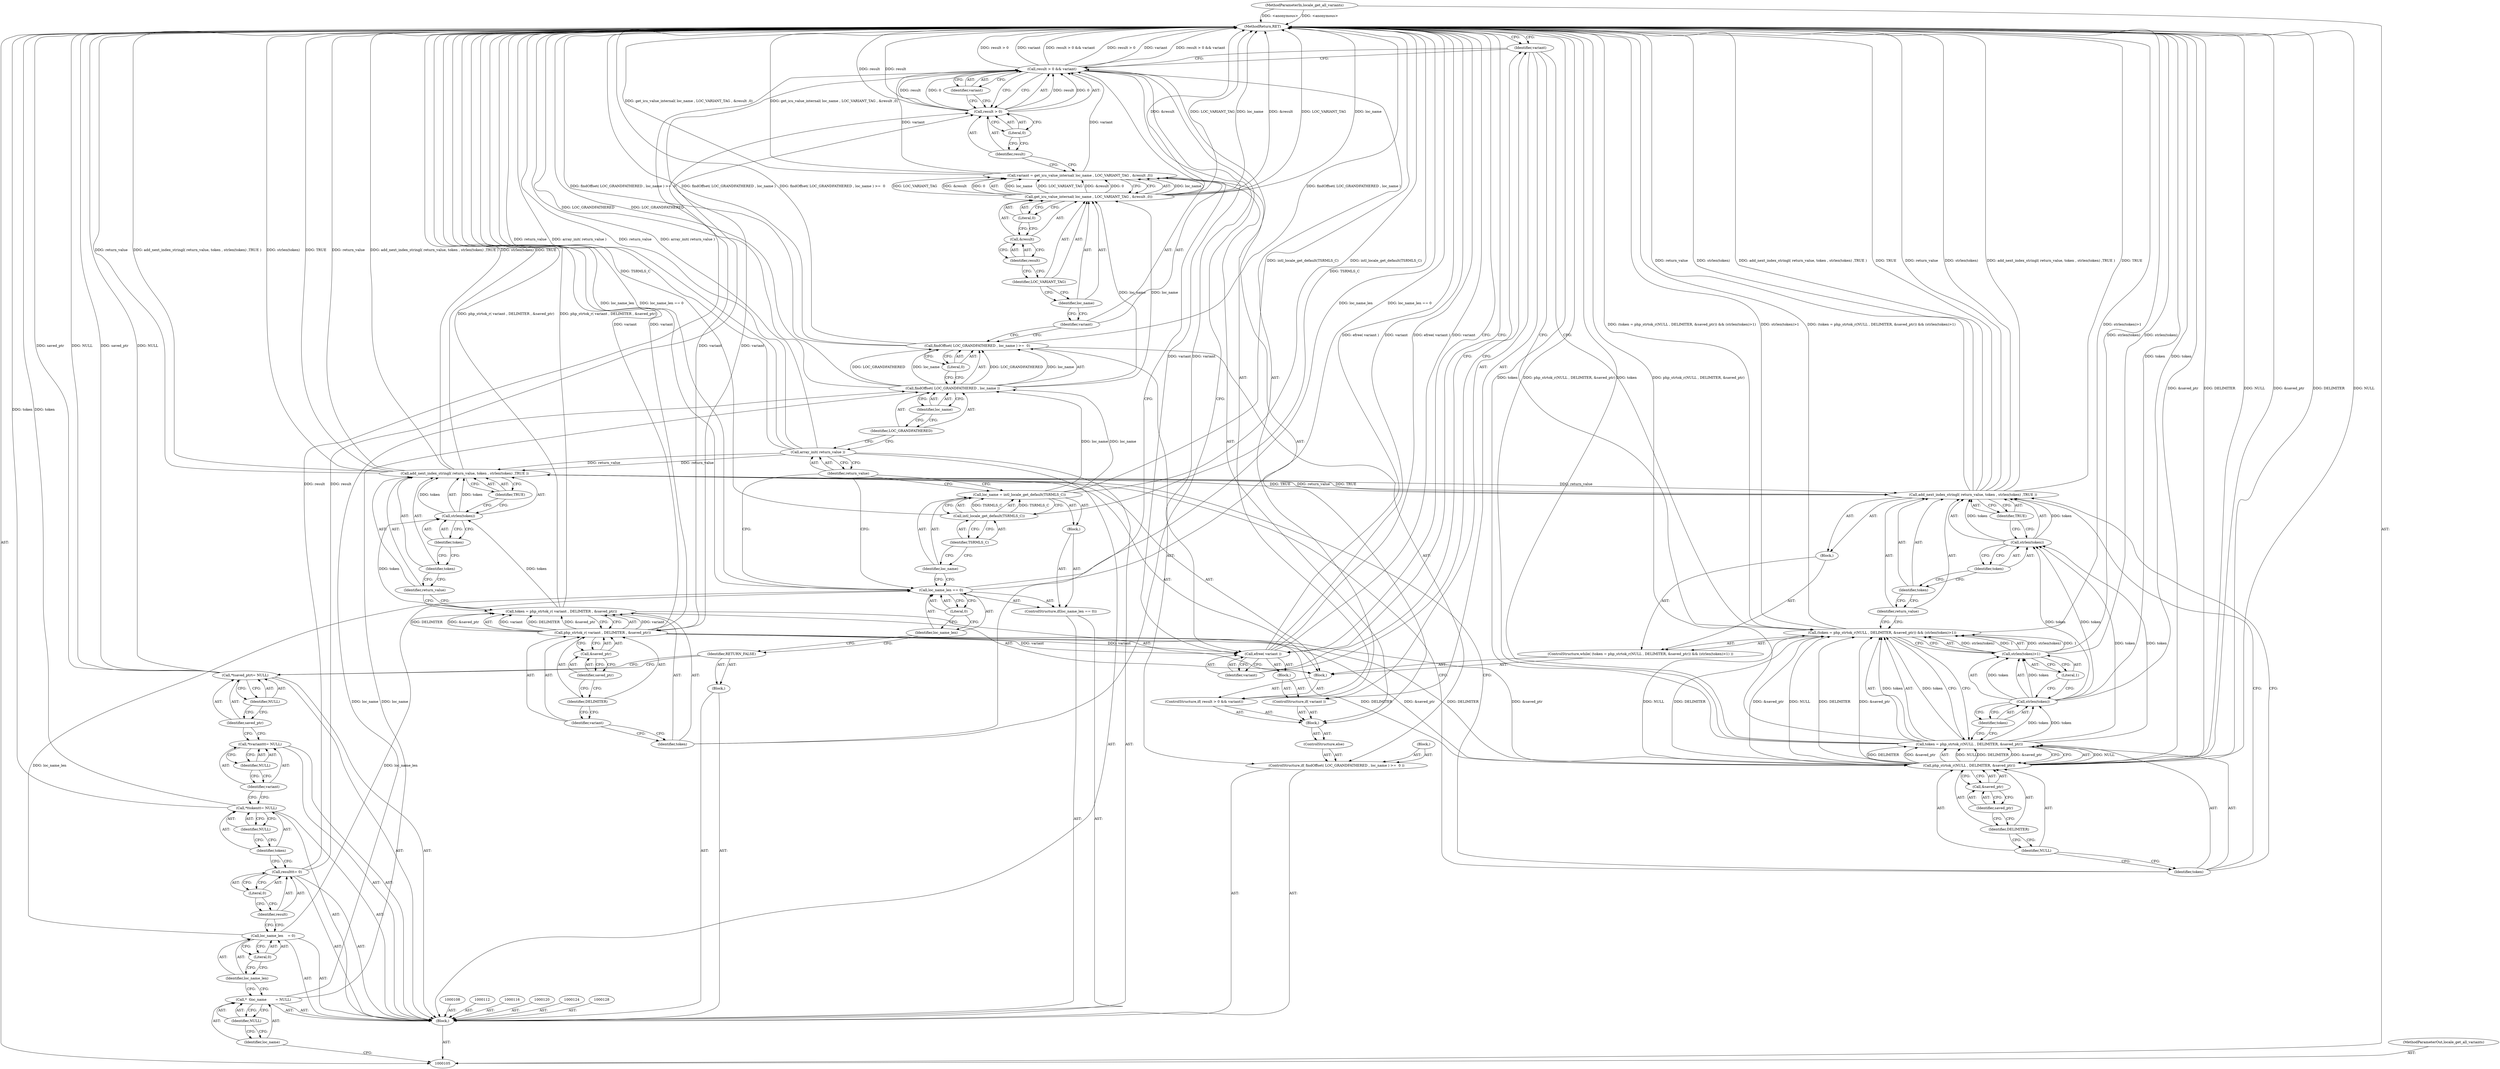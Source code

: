 digraph "1_php-src_97eff7eb57fc2320c267a949cffd622c38712484?w=1_9" {
"1000207" [label="(MethodReturn,RET)"];
"1000106" [label="(MethodParameterIn,locale_get_all_variants)"];
"1000285" [label="(MethodParameterOut,locale_get_all_variants)"];
"1000132" [label="(Block,)"];
"1000133" [label="(Identifier,RETURN_FALSE)"];
"1000107" [label="(Block,)"];
"1000134" [label="(ControlStructure,if(loc_name_len == 0))"];
"1000137" [label="(Literal,0)"];
"1000138" [label="(Block,)"];
"1000135" [label="(Call,loc_name_len == 0)"];
"1000136" [label="(Identifier,loc_name_len)"];
"1000141" [label="(Call,intl_locale_get_default(TSRMLS_C))"];
"1000139" [label="(Call,loc_name = intl_locale_get_default(TSRMLS_C))"];
"1000140" [label="(Identifier,loc_name)"];
"1000142" [label="(Identifier,TSRMLS_C)"];
"1000144" [label="(Identifier,return_value)"];
"1000143" [label="(Call,array_init( return_value ))"];
"1000145" [label="(ControlStructure,if( findOffset( LOC_GRANDFATHERED , loc_name ) >=  0 ))"];
"1000148" [label="(Identifier,LOC_GRANDFATHERED)"];
"1000149" [label="(Identifier,loc_name)"];
"1000146" [label="(Call,findOffset( LOC_GRANDFATHERED , loc_name ) >=  0)"];
"1000147" [label="(Call,findOffset( LOC_GRANDFATHERED , loc_name ))"];
"1000150" [label="(Literal,0)"];
"1000151" [label="(Block,)"];
"1000109" [label="(Call,*  \tloc_name        = NULL)"];
"1000110" [label="(Identifier,loc_name)"];
"1000111" [label="(Identifier,NULL)"];
"1000152" [label="(ControlStructure,else)"];
"1000153" [label="(Block,)"];
"1000156" [label="(Call,get_icu_value_internal( loc_name , LOC_VARIANT_TAG , &result ,0))"];
"1000154" [label="(Call,variant = get_icu_value_internal( loc_name , LOC_VARIANT_TAG , &result ,0))"];
"1000155" [label="(Identifier,variant)"];
"1000157" [label="(Identifier,loc_name)"];
"1000158" [label="(Identifier,LOC_VARIANT_TAG)"];
"1000159" [label="(Call,&result)"];
"1000160" [label="(Identifier,result)"];
"1000161" [label="(Literal,0)"];
"1000166" [label="(Literal,0)"];
"1000167" [label="(Identifier,variant)"];
"1000168" [label="(Block,)"];
"1000162" [label="(ControlStructure,if( result > 0 && variant))"];
"1000163" [label="(Call,result > 0 && variant)"];
"1000164" [label="(Call,result > 0)"];
"1000165" [label="(Identifier,result)"];
"1000171" [label="(Call,php_strtok_r( variant , DELIMITER , &saved_ptr))"];
"1000172" [label="(Identifier,variant)"];
"1000169" [label="(Call,token = php_strtok_r( variant , DELIMITER , &saved_ptr))"];
"1000170" [label="(Identifier,token)"];
"1000173" [label="(Identifier,DELIMITER)"];
"1000174" [label="(Call,&saved_ptr)"];
"1000175" [label="(Identifier,saved_ptr)"];
"1000177" [label="(Identifier,return_value)"];
"1000176" [label="(Call,add_next_index_stringl( return_value, token , strlen(token) ,TRUE ))"];
"1000178" [label="(Identifier,token)"];
"1000179" [label="(Call,strlen(token))"];
"1000180" [label="(Identifier,token)"];
"1000181" [label="(Identifier,TRUE)"];
"1000113" [label="(Call,loc_name_len    = 0)"];
"1000114" [label="(Identifier,loc_name_len)"];
"1000115" [label="(Literal,0)"];
"1000183" [label="(Call,(token = php_strtok_r(NULL , DELIMITER, &saved_ptr)) && (strlen(token)>1))"];
"1000184" [label="(Call,token = php_strtok_r(NULL , DELIMITER, &saved_ptr))"];
"1000185" [label="(Identifier,token)"];
"1000186" [label="(Call,php_strtok_r(NULL , DELIMITER, &saved_ptr))"];
"1000187" [label="(Identifier,NULL)"];
"1000182" [label="(ControlStructure,while( (token = php_strtok_r(NULL , DELIMITER, &saved_ptr)) && (strlen(token)>1) ))"];
"1000188" [label="(Identifier,DELIMITER)"];
"1000189" [label="(Call,&saved_ptr)"];
"1000190" [label="(Identifier,saved_ptr)"];
"1000191" [label="(Call,strlen(token)>1)"];
"1000192" [label="(Call,strlen(token))"];
"1000193" [label="(Identifier,token)"];
"1000194" [label="(Literal,1)"];
"1000195" [label="(Block,)"];
"1000197" [label="(Identifier,return_value)"];
"1000198" [label="(Identifier,token)"];
"1000196" [label="(Call,add_next_index_stringl( return_value, token , strlen(token) ,TRUE ))"];
"1000199" [label="(Call,strlen(token))"];
"1000200" [label="(Identifier,token)"];
"1000201" [label="(Identifier,TRUE)"];
"1000204" [label="(Block,)"];
"1000202" [label="(ControlStructure,if( variant ))"];
"1000203" [label="(Identifier,variant)"];
"1000206" [label="(Identifier,variant)"];
"1000205" [label="(Call,efree( variant ))"];
"1000119" [label="(Literal,0)"];
"1000117" [label="(Call,result\t\t= 0)"];
"1000118" [label="(Identifier,result)"];
"1000123" [label="(Identifier,NULL)"];
"1000121" [label="(Call,*\ttoken\t\t= NULL)"];
"1000122" [label="(Identifier,token)"];
"1000127" [label="(Identifier,NULL)"];
"1000125" [label="(Call,*\tvariant\t\t= NULL)"];
"1000126" [label="(Identifier,variant)"];
"1000131" [label="(Identifier,NULL)"];
"1000129" [label="(Call,*\tsaved_ptr\t= NULL)"];
"1000130" [label="(Identifier,saved_ptr)"];
"1000207" -> "1000105"  [label="AST: "];
"1000207" -> "1000205"  [label="CFG: "];
"1000207" -> "1000203"  [label="CFG: "];
"1000184" -> "1000207"  [label="DDG: token"];
"1000184" -> "1000207"  [label="DDG: php_strtok_r(NULL , DELIMITER, &saved_ptr)"];
"1000156" -> "1000207"  [label="DDG: loc_name"];
"1000156" -> "1000207"  [label="DDG: &result"];
"1000156" -> "1000207"  [label="DDG: LOC_VARIANT_TAG"];
"1000176" -> "1000207"  [label="DDG: strlen(token)"];
"1000176" -> "1000207"  [label="DDG: TRUE"];
"1000176" -> "1000207"  [label="DDG: return_value"];
"1000176" -> "1000207"  [label="DDG: add_next_index_stringl( return_value, token , strlen(token) ,TRUE )"];
"1000186" -> "1000207"  [label="DDG: &saved_ptr"];
"1000186" -> "1000207"  [label="DDG: DELIMITER"];
"1000186" -> "1000207"  [label="DDG: NULL"];
"1000154" -> "1000207"  [label="DDG: get_icu_value_internal( loc_name , LOC_VARIANT_TAG , &result ,0)"];
"1000205" -> "1000207"  [label="DDG: efree( variant )"];
"1000205" -> "1000207"  [label="DDG: variant"];
"1000129" -> "1000207"  [label="DDG: saved_ptr"];
"1000129" -> "1000207"  [label="DDG: NULL"];
"1000163" -> "1000207"  [label="DDG: result > 0"];
"1000163" -> "1000207"  [label="DDG: variant"];
"1000163" -> "1000207"  [label="DDG: result > 0 && variant"];
"1000171" -> "1000207"  [label="DDG: variant"];
"1000141" -> "1000207"  [label="DDG: TSRMLS_C"];
"1000196" -> "1000207"  [label="DDG: TRUE"];
"1000196" -> "1000207"  [label="DDG: return_value"];
"1000196" -> "1000207"  [label="DDG: strlen(token)"];
"1000196" -> "1000207"  [label="DDG: add_next_index_stringl( return_value, token , strlen(token) ,TRUE )"];
"1000139" -> "1000207"  [label="DDG: intl_locale_get_default(TSRMLS_C)"];
"1000143" -> "1000207"  [label="DDG: return_value"];
"1000143" -> "1000207"  [label="DDG: array_init( return_value )"];
"1000183" -> "1000207"  [label="DDG: strlen(token)>1"];
"1000183" -> "1000207"  [label="DDG: (token = php_strtok_r(NULL , DELIMITER, &saved_ptr)) && (strlen(token)>1)"];
"1000147" -> "1000207"  [label="DDG: LOC_GRANDFATHERED"];
"1000135" -> "1000207"  [label="DDG: loc_name_len == 0"];
"1000135" -> "1000207"  [label="DDG: loc_name_len"];
"1000192" -> "1000207"  [label="DDG: token"];
"1000121" -> "1000207"  [label="DDG: token"];
"1000169" -> "1000207"  [label="DDG: php_strtok_r( variant , DELIMITER , &saved_ptr)"];
"1000146" -> "1000207"  [label="DDG: findOffset( LOC_GRANDFATHERED , loc_name ) >=  0"];
"1000146" -> "1000207"  [label="DDG: findOffset( LOC_GRANDFATHERED , loc_name )"];
"1000191" -> "1000207"  [label="DDG: strlen(token)"];
"1000106" -> "1000207"  [label="DDG: <anonymous>"];
"1000164" -> "1000207"  [label="DDG: result"];
"1000106" -> "1000105"  [label="AST: "];
"1000106" -> "1000207"  [label="DDG: <anonymous>"];
"1000285" -> "1000105"  [label="AST: "];
"1000132" -> "1000107"  [label="AST: "];
"1000133" -> "1000132"  [label="AST: "];
"1000133" -> "1000132"  [label="AST: "];
"1000133" -> "1000129"  [label="CFG: "];
"1000136" -> "1000133"  [label="CFG: "];
"1000107" -> "1000105"  [label="AST: "];
"1000108" -> "1000107"  [label="AST: "];
"1000109" -> "1000107"  [label="AST: "];
"1000112" -> "1000107"  [label="AST: "];
"1000113" -> "1000107"  [label="AST: "];
"1000116" -> "1000107"  [label="AST: "];
"1000117" -> "1000107"  [label="AST: "];
"1000120" -> "1000107"  [label="AST: "];
"1000121" -> "1000107"  [label="AST: "];
"1000124" -> "1000107"  [label="AST: "];
"1000125" -> "1000107"  [label="AST: "];
"1000128" -> "1000107"  [label="AST: "];
"1000129" -> "1000107"  [label="AST: "];
"1000132" -> "1000107"  [label="AST: "];
"1000134" -> "1000107"  [label="AST: "];
"1000143" -> "1000107"  [label="AST: "];
"1000145" -> "1000107"  [label="AST: "];
"1000134" -> "1000107"  [label="AST: "];
"1000135" -> "1000134"  [label="AST: "];
"1000138" -> "1000134"  [label="AST: "];
"1000137" -> "1000135"  [label="AST: "];
"1000137" -> "1000136"  [label="CFG: "];
"1000135" -> "1000137"  [label="CFG: "];
"1000138" -> "1000134"  [label="AST: "];
"1000139" -> "1000138"  [label="AST: "];
"1000135" -> "1000134"  [label="AST: "];
"1000135" -> "1000137"  [label="CFG: "];
"1000136" -> "1000135"  [label="AST: "];
"1000137" -> "1000135"  [label="AST: "];
"1000140" -> "1000135"  [label="CFG: "];
"1000144" -> "1000135"  [label="CFG: "];
"1000135" -> "1000207"  [label="DDG: loc_name_len == 0"];
"1000135" -> "1000207"  [label="DDG: loc_name_len"];
"1000113" -> "1000135"  [label="DDG: loc_name_len"];
"1000136" -> "1000135"  [label="AST: "];
"1000136" -> "1000133"  [label="CFG: "];
"1000137" -> "1000136"  [label="CFG: "];
"1000141" -> "1000139"  [label="AST: "];
"1000141" -> "1000142"  [label="CFG: "];
"1000142" -> "1000141"  [label="AST: "];
"1000139" -> "1000141"  [label="CFG: "];
"1000141" -> "1000207"  [label="DDG: TSRMLS_C"];
"1000141" -> "1000139"  [label="DDG: TSRMLS_C"];
"1000139" -> "1000138"  [label="AST: "];
"1000139" -> "1000141"  [label="CFG: "];
"1000140" -> "1000139"  [label="AST: "];
"1000141" -> "1000139"  [label="AST: "];
"1000144" -> "1000139"  [label="CFG: "];
"1000139" -> "1000207"  [label="DDG: intl_locale_get_default(TSRMLS_C)"];
"1000141" -> "1000139"  [label="DDG: TSRMLS_C"];
"1000139" -> "1000147"  [label="DDG: loc_name"];
"1000140" -> "1000139"  [label="AST: "];
"1000140" -> "1000135"  [label="CFG: "];
"1000142" -> "1000140"  [label="CFG: "];
"1000142" -> "1000141"  [label="AST: "];
"1000142" -> "1000140"  [label="CFG: "];
"1000141" -> "1000142"  [label="CFG: "];
"1000144" -> "1000143"  [label="AST: "];
"1000144" -> "1000139"  [label="CFG: "];
"1000144" -> "1000135"  [label="CFG: "];
"1000143" -> "1000144"  [label="CFG: "];
"1000143" -> "1000107"  [label="AST: "];
"1000143" -> "1000144"  [label="CFG: "];
"1000144" -> "1000143"  [label="AST: "];
"1000148" -> "1000143"  [label="CFG: "];
"1000143" -> "1000207"  [label="DDG: return_value"];
"1000143" -> "1000207"  [label="DDG: array_init( return_value )"];
"1000143" -> "1000176"  [label="DDG: return_value"];
"1000145" -> "1000107"  [label="AST: "];
"1000146" -> "1000145"  [label="AST: "];
"1000151" -> "1000145"  [label="AST: "];
"1000152" -> "1000145"  [label="AST: "];
"1000148" -> "1000147"  [label="AST: "];
"1000148" -> "1000143"  [label="CFG: "];
"1000149" -> "1000148"  [label="CFG: "];
"1000149" -> "1000147"  [label="AST: "];
"1000149" -> "1000148"  [label="CFG: "];
"1000147" -> "1000149"  [label="CFG: "];
"1000146" -> "1000145"  [label="AST: "];
"1000146" -> "1000150"  [label="CFG: "];
"1000147" -> "1000146"  [label="AST: "];
"1000150" -> "1000146"  [label="AST: "];
"1000155" -> "1000146"  [label="CFG: "];
"1000146" -> "1000207"  [label="DDG: findOffset( LOC_GRANDFATHERED , loc_name ) >=  0"];
"1000146" -> "1000207"  [label="DDG: findOffset( LOC_GRANDFATHERED , loc_name )"];
"1000147" -> "1000146"  [label="DDG: LOC_GRANDFATHERED"];
"1000147" -> "1000146"  [label="DDG: loc_name"];
"1000147" -> "1000146"  [label="AST: "];
"1000147" -> "1000149"  [label="CFG: "];
"1000148" -> "1000147"  [label="AST: "];
"1000149" -> "1000147"  [label="AST: "];
"1000150" -> "1000147"  [label="CFG: "];
"1000147" -> "1000207"  [label="DDG: LOC_GRANDFATHERED"];
"1000147" -> "1000146"  [label="DDG: LOC_GRANDFATHERED"];
"1000147" -> "1000146"  [label="DDG: loc_name"];
"1000139" -> "1000147"  [label="DDG: loc_name"];
"1000109" -> "1000147"  [label="DDG: loc_name"];
"1000147" -> "1000156"  [label="DDG: loc_name"];
"1000150" -> "1000146"  [label="AST: "];
"1000150" -> "1000147"  [label="CFG: "];
"1000146" -> "1000150"  [label="CFG: "];
"1000151" -> "1000145"  [label="AST: "];
"1000109" -> "1000107"  [label="AST: "];
"1000109" -> "1000111"  [label="CFG: "];
"1000110" -> "1000109"  [label="AST: "];
"1000111" -> "1000109"  [label="AST: "];
"1000114" -> "1000109"  [label="CFG: "];
"1000109" -> "1000147"  [label="DDG: loc_name"];
"1000110" -> "1000109"  [label="AST: "];
"1000110" -> "1000105"  [label="CFG: "];
"1000111" -> "1000110"  [label="CFG: "];
"1000111" -> "1000109"  [label="AST: "];
"1000111" -> "1000110"  [label="CFG: "];
"1000109" -> "1000111"  [label="CFG: "];
"1000152" -> "1000145"  [label="AST: "];
"1000153" -> "1000152"  [label="AST: "];
"1000153" -> "1000152"  [label="AST: "];
"1000154" -> "1000153"  [label="AST: "];
"1000162" -> "1000153"  [label="AST: "];
"1000202" -> "1000153"  [label="AST: "];
"1000156" -> "1000154"  [label="AST: "];
"1000156" -> "1000161"  [label="CFG: "];
"1000157" -> "1000156"  [label="AST: "];
"1000158" -> "1000156"  [label="AST: "];
"1000159" -> "1000156"  [label="AST: "];
"1000161" -> "1000156"  [label="AST: "];
"1000154" -> "1000156"  [label="CFG: "];
"1000156" -> "1000207"  [label="DDG: loc_name"];
"1000156" -> "1000207"  [label="DDG: &result"];
"1000156" -> "1000207"  [label="DDG: LOC_VARIANT_TAG"];
"1000156" -> "1000154"  [label="DDG: loc_name"];
"1000156" -> "1000154"  [label="DDG: LOC_VARIANT_TAG"];
"1000156" -> "1000154"  [label="DDG: &result"];
"1000156" -> "1000154"  [label="DDG: 0"];
"1000147" -> "1000156"  [label="DDG: loc_name"];
"1000154" -> "1000153"  [label="AST: "];
"1000154" -> "1000156"  [label="CFG: "];
"1000155" -> "1000154"  [label="AST: "];
"1000156" -> "1000154"  [label="AST: "];
"1000165" -> "1000154"  [label="CFG: "];
"1000154" -> "1000207"  [label="DDG: get_icu_value_internal( loc_name , LOC_VARIANT_TAG , &result ,0)"];
"1000156" -> "1000154"  [label="DDG: loc_name"];
"1000156" -> "1000154"  [label="DDG: LOC_VARIANT_TAG"];
"1000156" -> "1000154"  [label="DDG: &result"];
"1000156" -> "1000154"  [label="DDG: 0"];
"1000154" -> "1000163"  [label="DDG: variant"];
"1000155" -> "1000154"  [label="AST: "];
"1000155" -> "1000146"  [label="CFG: "];
"1000157" -> "1000155"  [label="CFG: "];
"1000157" -> "1000156"  [label="AST: "];
"1000157" -> "1000155"  [label="CFG: "];
"1000158" -> "1000157"  [label="CFG: "];
"1000158" -> "1000156"  [label="AST: "];
"1000158" -> "1000157"  [label="CFG: "];
"1000160" -> "1000158"  [label="CFG: "];
"1000159" -> "1000156"  [label="AST: "];
"1000159" -> "1000160"  [label="CFG: "];
"1000160" -> "1000159"  [label="AST: "];
"1000161" -> "1000159"  [label="CFG: "];
"1000160" -> "1000159"  [label="AST: "];
"1000160" -> "1000158"  [label="CFG: "];
"1000159" -> "1000160"  [label="CFG: "];
"1000161" -> "1000156"  [label="AST: "];
"1000161" -> "1000159"  [label="CFG: "];
"1000156" -> "1000161"  [label="CFG: "];
"1000166" -> "1000164"  [label="AST: "];
"1000166" -> "1000165"  [label="CFG: "];
"1000164" -> "1000166"  [label="CFG: "];
"1000167" -> "1000163"  [label="AST: "];
"1000167" -> "1000164"  [label="CFG: "];
"1000163" -> "1000167"  [label="CFG: "];
"1000168" -> "1000162"  [label="AST: "];
"1000169" -> "1000168"  [label="AST: "];
"1000176" -> "1000168"  [label="AST: "];
"1000182" -> "1000168"  [label="AST: "];
"1000162" -> "1000153"  [label="AST: "];
"1000163" -> "1000162"  [label="AST: "];
"1000168" -> "1000162"  [label="AST: "];
"1000163" -> "1000162"  [label="AST: "];
"1000163" -> "1000164"  [label="CFG: "];
"1000163" -> "1000167"  [label="CFG: "];
"1000164" -> "1000163"  [label="AST: "];
"1000167" -> "1000163"  [label="AST: "];
"1000170" -> "1000163"  [label="CFG: "];
"1000203" -> "1000163"  [label="CFG: "];
"1000163" -> "1000207"  [label="DDG: result > 0"];
"1000163" -> "1000207"  [label="DDG: variant"];
"1000163" -> "1000207"  [label="DDG: result > 0 && variant"];
"1000164" -> "1000163"  [label="DDG: result"];
"1000164" -> "1000163"  [label="DDG: 0"];
"1000154" -> "1000163"  [label="DDG: variant"];
"1000163" -> "1000171"  [label="DDG: variant"];
"1000163" -> "1000205"  [label="DDG: variant"];
"1000164" -> "1000163"  [label="AST: "];
"1000164" -> "1000166"  [label="CFG: "];
"1000165" -> "1000164"  [label="AST: "];
"1000166" -> "1000164"  [label="AST: "];
"1000167" -> "1000164"  [label="CFG: "];
"1000163" -> "1000164"  [label="CFG: "];
"1000164" -> "1000207"  [label="DDG: result"];
"1000164" -> "1000163"  [label="DDG: result"];
"1000164" -> "1000163"  [label="DDG: 0"];
"1000117" -> "1000164"  [label="DDG: result"];
"1000165" -> "1000164"  [label="AST: "];
"1000165" -> "1000154"  [label="CFG: "];
"1000166" -> "1000165"  [label="CFG: "];
"1000171" -> "1000169"  [label="AST: "];
"1000171" -> "1000174"  [label="CFG: "];
"1000172" -> "1000171"  [label="AST: "];
"1000173" -> "1000171"  [label="AST: "];
"1000174" -> "1000171"  [label="AST: "];
"1000169" -> "1000171"  [label="CFG: "];
"1000171" -> "1000207"  [label="DDG: variant"];
"1000171" -> "1000169"  [label="DDG: variant"];
"1000171" -> "1000169"  [label="DDG: DELIMITER"];
"1000171" -> "1000169"  [label="DDG: &saved_ptr"];
"1000163" -> "1000171"  [label="DDG: variant"];
"1000171" -> "1000186"  [label="DDG: DELIMITER"];
"1000171" -> "1000186"  [label="DDG: &saved_ptr"];
"1000171" -> "1000205"  [label="DDG: variant"];
"1000172" -> "1000171"  [label="AST: "];
"1000172" -> "1000170"  [label="CFG: "];
"1000173" -> "1000172"  [label="CFG: "];
"1000169" -> "1000168"  [label="AST: "];
"1000169" -> "1000171"  [label="CFG: "];
"1000170" -> "1000169"  [label="AST: "];
"1000171" -> "1000169"  [label="AST: "];
"1000177" -> "1000169"  [label="CFG: "];
"1000169" -> "1000207"  [label="DDG: php_strtok_r( variant , DELIMITER , &saved_ptr)"];
"1000171" -> "1000169"  [label="DDG: variant"];
"1000171" -> "1000169"  [label="DDG: DELIMITER"];
"1000171" -> "1000169"  [label="DDG: &saved_ptr"];
"1000169" -> "1000179"  [label="DDG: token"];
"1000170" -> "1000169"  [label="AST: "];
"1000170" -> "1000163"  [label="CFG: "];
"1000172" -> "1000170"  [label="CFG: "];
"1000173" -> "1000171"  [label="AST: "];
"1000173" -> "1000172"  [label="CFG: "];
"1000175" -> "1000173"  [label="CFG: "];
"1000174" -> "1000171"  [label="AST: "];
"1000174" -> "1000175"  [label="CFG: "];
"1000175" -> "1000174"  [label="AST: "];
"1000171" -> "1000174"  [label="CFG: "];
"1000175" -> "1000174"  [label="AST: "];
"1000175" -> "1000173"  [label="CFG: "];
"1000174" -> "1000175"  [label="CFG: "];
"1000177" -> "1000176"  [label="AST: "];
"1000177" -> "1000169"  [label="CFG: "];
"1000178" -> "1000177"  [label="CFG: "];
"1000176" -> "1000168"  [label="AST: "];
"1000176" -> "1000181"  [label="CFG: "];
"1000177" -> "1000176"  [label="AST: "];
"1000178" -> "1000176"  [label="AST: "];
"1000179" -> "1000176"  [label="AST: "];
"1000181" -> "1000176"  [label="AST: "];
"1000185" -> "1000176"  [label="CFG: "];
"1000176" -> "1000207"  [label="DDG: strlen(token)"];
"1000176" -> "1000207"  [label="DDG: TRUE"];
"1000176" -> "1000207"  [label="DDG: return_value"];
"1000176" -> "1000207"  [label="DDG: add_next_index_stringl( return_value, token , strlen(token) ,TRUE )"];
"1000143" -> "1000176"  [label="DDG: return_value"];
"1000179" -> "1000176"  [label="DDG: token"];
"1000176" -> "1000196"  [label="DDG: return_value"];
"1000176" -> "1000196"  [label="DDG: TRUE"];
"1000178" -> "1000176"  [label="AST: "];
"1000178" -> "1000177"  [label="CFG: "];
"1000180" -> "1000178"  [label="CFG: "];
"1000179" -> "1000176"  [label="AST: "];
"1000179" -> "1000180"  [label="CFG: "];
"1000180" -> "1000179"  [label="AST: "];
"1000181" -> "1000179"  [label="CFG: "];
"1000179" -> "1000176"  [label="DDG: token"];
"1000169" -> "1000179"  [label="DDG: token"];
"1000180" -> "1000179"  [label="AST: "];
"1000180" -> "1000178"  [label="CFG: "];
"1000179" -> "1000180"  [label="CFG: "];
"1000181" -> "1000176"  [label="AST: "];
"1000181" -> "1000179"  [label="CFG: "];
"1000176" -> "1000181"  [label="CFG: "];
"1000113" -> "1000107"  [label="AST: "];
"1000113" -> "1000115"  [label="CFG: "];
"1000114" -> "1000113"  [label="AST: "];
"1000115" -> "1000113"  [label="AST: "];
"1000118" -> "1000113"  [label="CFG: "];
"1000113" -> "1000135"  [label="DDG: loc_name_len"];
"1000114" -> "1000113"  [label="AST: "];
"1000114" -> "1000109"  [label="CFG: "];
"1000115" -> "1000114"  [label="CFG: "];
"1000115" -> "1000113"  [label="AST: "];
"1000115" -> "1000114"  [label="CFG: "];
"1000113" -> "1000115"  [label="CFG: "];
"1000183" -> "1000182"  [label="AST: "];
"1000183" -> "1000184"  [label="CFG: "];
"1000183" -> "1000191"  [label="CFG: "];
"1000184" -> "1000183"  [label="AST: "];
"1000191" -> "1000183"  [label="AST: "];
"1000197" -> "1000183"  [label="CFG: "];
"1000203" -> "1000183"  [label="CFG: "];
"1000183" -> "1000207"  [label="DDG: strlen(token)>1"];
"1000183" -> "1000207"  [label="DDG: (token = php_strtok_r(NULL , DELIMITER, &saved_ptr)) && (strlen(token)>1)"];
"1000184" -> "1000183"  [label="DDG: token"];
"1000186" -> "1000183"  [label="DDG: NULL"];
"1000186" -> "1000183"  [label="DDG: DELIMITER"];
"1000186" -> "1000183"  [label="DDG: &saved_ptr"];
"1000191" -> "1000183"  [label="DDG: strlen(token)"];
"1000191" -> "1000183"  [label="DDG: 1"];
"1000184" -> "1000183"  [label="AST: "];
"1000184" -> "1000186"  [label="CFG: "];
"1000185" -> "1000184"  [label="AST: "];
"1000186" -> "1000184"  [label="AST: "];
"1000193" -> "1000184"  [label="CFG: "];
"1000183" -> "1000184"  [label="CFG: "];
"1000184" -> "1000207"  [label="DDG: token"];
"1000184" -> "1000207"  [label="DDG: php_strtok_r(NULL , DELIMITER, &saved_ptr)"];
"1000184" -> "1000183"  [label="DDG: token"];
"1000186" -> "1000184"  [label="DDG: NULL"];
"1000186" -> "1000184"  [label="DDG: DELIMITER"];
"1000186" -> "1000184"  [label="DDG: &saved_ptr"];
"1000184" -> "1000192"  [label="DDG: token"];
"1000184" -> "1000199"  [label="DDG: token"];
"1000185" -> "1000184"  [label="AST: "];
"1000185" -> "1000196"  [label="CFG: "];
"1000185" -> "1000176"  [label="CFG: "];
"1000187" -> "1000185"  [label="CFG: "];
"1000186" -> "1000184"  [label="AST: "];
"1000186" -> "1000189"  [label="CFG: "];
"1000187" -> "1000186"  [label="AST: "];
"1000188" -> "1000186"  [label="AST: "];
"1000189" -> "1000186"  [label="AST: "];
"1000184" -> "1000186"  [label="CFG: "];
"1000186" -> "1000207"  [label="DDG: &saved_ptr"];
"1000186" -> "1000207"  [label="DDG: DELIMITER"];
"1000186" -> "1000207"  [label="DDG: NULL"];
"1000186" -> "1000183"  [label="DDG: NULL"];
"1000186" -> "1000183"  [label="DDG: DELIMITER"];
"1000186" -> "1000183"  [label="DDG: &saved_ptr"];
"1000186" -> "1000184"  [label="DDG: NULL"];
"1000186" -> "1000184"  [label="DDG: DELIMITER"];
"1000186" -> "1000184"  [label="DDG: &saved_ptr"];
"1000171" -> "1000186"  [label="DDG: DELIMITER"];
"1000171" -> "1000186"  [label="DDG: &saved_ptr"];
"1000187" -> "1000186"  [label="AST: "];
"1000187" -> "1000185"  [label="CFG: "];
"1000188" -> "1000187"  [label="CFG: "];
"1000182" -> "1000168"  [label="AST: "];
"1000183" -> "1000182"  [label="AST: "];
"1000195" -> "1000182"  [label="AST: "];
"1000188" -> "1000186"  [label="AST: "];
"1000188" -> "1000187"  [label="CFG: "];
"1000190" -> "1000188"  [label="CFG: "];
"1000189" -> "1000186"  [label="AST: "];
"1000189" -> "1000190"  [label="CFG: "];
"1000190" -> "1000189"  [label="AST: "];
"1000186" -> "1000189"  [label="CFG: "];
"1000190" -> "1000189"  [label="AST: "];
"1000190" -> "1000188"  [label="CFG: "];
"1000189" -> "1000190"  [label="CFG: "];
"1000191" -> "1000183"  [label="AST: "];
"1000191" -> "1000194"  [label="CFG: "];
"1000192" -> "1000191"  [label="AST: "];
"1000194" -> "1000191"  [label="AST: "];
"1000183" -> "1000191"  [label="CFG: "];
"1000191" -> "1000207"  [label="DDG: strlen(token)"];
"1000191" -> "1000183"  [label="DDG: strlen(token)"];
"1000191" -> "1000183"  [label="DDG: 1"];
"1000192" -> "1000191"  [label="DDG: token"];
"1000192" -> "1000191"  [label="AST: "];
"1000192" -> "1000193"  [label="CFG: "];
"1000193" -> "1000192"  [label="AST: "];
"1000194" -> "1000192"  [label="CFG: "];
"1000192" -> "1000207"  [label="DDG: token"];
"1000192" -> "1000191"  [label="DDG: token"];
"1000184" -> "1000192"  [label="DDG: token"];
"1000192" -> "1000199"  [label="DDG: token"];
"1000193" -> "1000192"  [label="AST: "];
"1000193" -> "1000184"  [label="CFG: "];
"1000192" -> "1000193"  [label="CFG: "];
"1000194" -> "1000191"  [label="AST: "];
"1000194" -> "1000192"  [label="CFG: "];
"1000191" -> "1000194"  [label="CFG: "];
"1000195" -> "1000182"  [label="AST: "];
"1000196" -> "1000195"  [label="AST: "];
"1000197" -> "1000196"  [label="AST: "];
"1000197" -> "1000183"  [label="CFG: "];
"1000198" -> "1000197"  [label="CFG: "];
"1000198" -> "1000196"  [label="AST: "];
"1000198" -> "1000197"  [label="CFG: "];
"1000200" -> "1000198"  [label="CFG: "];
"1000196" -> "1000195"  [label="AST: "];
"1000196" -> "1000201"  [label="CFG: "];
"1000197" -> "1000196"  [label="AST: "];
"1000198" -> "1000196"  [label="AST: "];
"1000199" -> "1000196"  [label="AST: "];
"1000201" -> "1000196"  [label="AST: "];
"1000185" -> "1000196"  [label="CFG: "];
"1000196" -> "1000207"  [label="DDG: TRUE"];
"1000196" -> "1000207"  [label="DDG: return_value"];
"1000196" -> "1000207"  [label="DDG: strlen(token)"];
"1000196" -> "1000207"  [label="DDG: add_next_index_stringl( return_value, token , strlen(token) ,TRUE )"];
"1000176" -> "1000196"  [label="DDG: return_value"];
"1000176" -> "1000196"  [label="DDG: TRUE"];
"1000199" -> "1000196"  [label="DDG: token"];
"1000199" -> "1000196"  [label="AST: "];
"1000199" -> "1000200"  [label="CFG: "];
"1000200" -> "1000199"  [label="AST: "];
"1000201" -> "1000199"  [label="CFG: "];
"1000199" -> "1000196"  [label="DDG: token"];
"1000184" -> "1000199"  [label="DDG: token"];
"1000192" -> "1000199"  [label="DDG: token"];
"1000200" -> "1000199"  [label="AST: "];
"1000200" -> "1000198"  [label="CFG: "];
"1000199" -> "1000200"  [label="CFG: "];
"1000201" -> "1000196"  [label="AST: "];
"1000201" -> "1000199"  [label="CFG: "];
"1000196" -> "1000201"  [label="CFG: "];
"1000204" -> "1000202"  [label="AST: "];
"1000205" -> "1000204"  [label="AST: "];
"1000202" -> "1000153"  [label="AST: "];
"1000203" -> "1000202"  [label="AST: "];
"1000204" -> "1000202"  [label="AST: "];
"1000203" -> "1000202"  [label="AST: "];
"1000203" -> "1000183"  [label="CFG: "];
"1000203" -> "1000163"  [label="CFG: "];
"1000206" -> "1000203"  [label="CFG: "];
"1000207" -> "1000203"  [label="CFG: "];
"1000206" -> "1000205"  [label="AST: "];
"1000206" -> "1000203"  [label="CFG: "];
"1000205" -> "1000206"  [label="CFG: "];
"1000205" -> "1000204"  [label="AST: "];
"1000205" -> "1000206"  [label="CFG: "];
"1000206" -> "1000205"  [label="AST: "];
"1000207" -> "1000205"  [label="CFG: "];
"1000205" -> "1000207"  [label="DDG: efree( variant )"];
"1000205" -> "1000207"  [label="DDG: variant"];
"1000171" -> "1000205"  [label="DDG: variant"];
"1000163" -> "1000205"  [label="DDG: variant"];
"1000119" -> "1000117"  [label="AST: "];
"1000119" -> "1000118"  [label="CFG: "];
"1000117" -> "1000119"  [label="CFG: "];
"1000117" -> "1000107"  [label="AST: "];
"1000117" -> "1000119"  [label="CFG: "];
"1000118" -> "1000117"  [label="AST: "];
"1000119" -> "1000117"  [label="AST: "];
"1000122" -> "1000117"  [label="CFG: "];
"1000117" -> "1000164"  [label="DDG: result"];
"1000118" -> "1000117"  [label="AST: "];
"1000118" -> "1000113"  [label="CFG: "];
"1000119" -> "1000118"  [label="CFG: "];
"1000123" -> "1000121"  [label="AST: "];
"1000123" -> "1000122"  [label="CFG: "];
"1000121" -> "1000123"  [label="CFG: "];
"1000121" -> "1000107"  [label="AST: "];
"1000121" -> "1000123"  [label="CFG: "];
"1000122" -> "1000121"  [label="AST: "];
"1000123" -> "1000121"  [label="AST: "];
"1000126" -> "1000121"  [label="CFG: "];
"1000121" -> "1000207"  [label="DDG: token"];
"1000122" -> "1000121"  [label="AST: "];
"1000122" -> "1000117"  [label="CFG: "];
"1000123" -> "1000122"  [label="CFG: "];
"1000127" -> "1000125"  [label="AST: "];
"1000127" -> "1000126"  [label="CFG: "];
"1000125" -> "1000127"  [label="CFG: "];
"1000125" -> "1000107"  [label="AST: "];
"1000125" -> "1000127"  [label="CFG: "];
"1000126" -> "1000125"  [label="AST: "];
"1000127" -> "1000125"  [label="AST: "];
"1000130" -> "1000125"  [label="CFG: "];
"1000126" -> "1000125"  [label="AST: "];
"1000126" -> "1000121"  [label="CFG: "];
"1000127" -> "1000126"  [label="CFG: "];
"1000131" -> "1000129"  [label="AST: "];
"1000131" -> "1000130"  [label="CFG: "];
"1000129" -> "1000131"  [label="CFG: "];
"1000129" -> "1000107"  [label="AST: "];
"1000129" -> "1000131"  [label="CFG: "];
"1000130" -> "1000129"  [label="AST: "];
"1000131" -> "1000129"  [label="AST: "];
"1000133" -> "1000129"  [label="CFG: "];
"1000129" -> "1000207"  [label="DDG: saved_ptr"];
"1000129" -> "1000207"  [label="DDG: NULL"];
"1000130" -> "1000129"  [label="AST: "];
"1000130" -> "1000125"  [label="CFG: "];
"1000131" -> "1000130"  [label="CFG: "];
}
